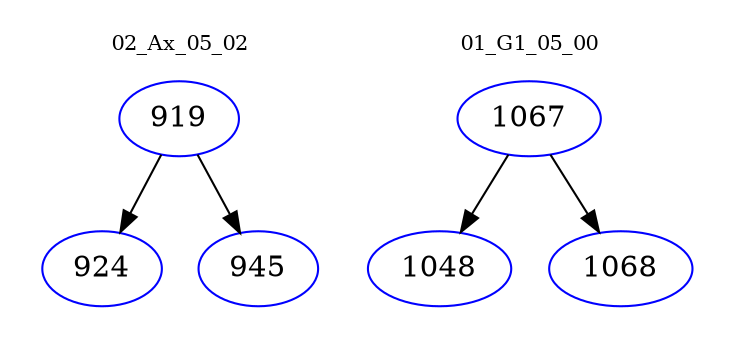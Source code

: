 digraph{
subgraph cluster_0 {
color = white
label = "02_Ax_05_02";
fontsize=10;
T0_919 [label="919", color="blue"]
T0_919 -> T0_924 [color="black"]
T0_924 [label="924", color="blue"]
T0_919 -> T0_945 [color="black"]
T0_945 [label="945", color="blue"]
}
subgraph cluster_1 {
color = white
label = "01_G1_05_00";
fontsize=10;
T1_1067 [label="1067", color="blue"]
T1_1067 -> T1_1048 [color="black"]
T1_1048 [label="1048", color="blue"]
T1_1067 -> T1_1068 [color="black"]
T1_1068 [label="1068", color="blue"]
}
}
